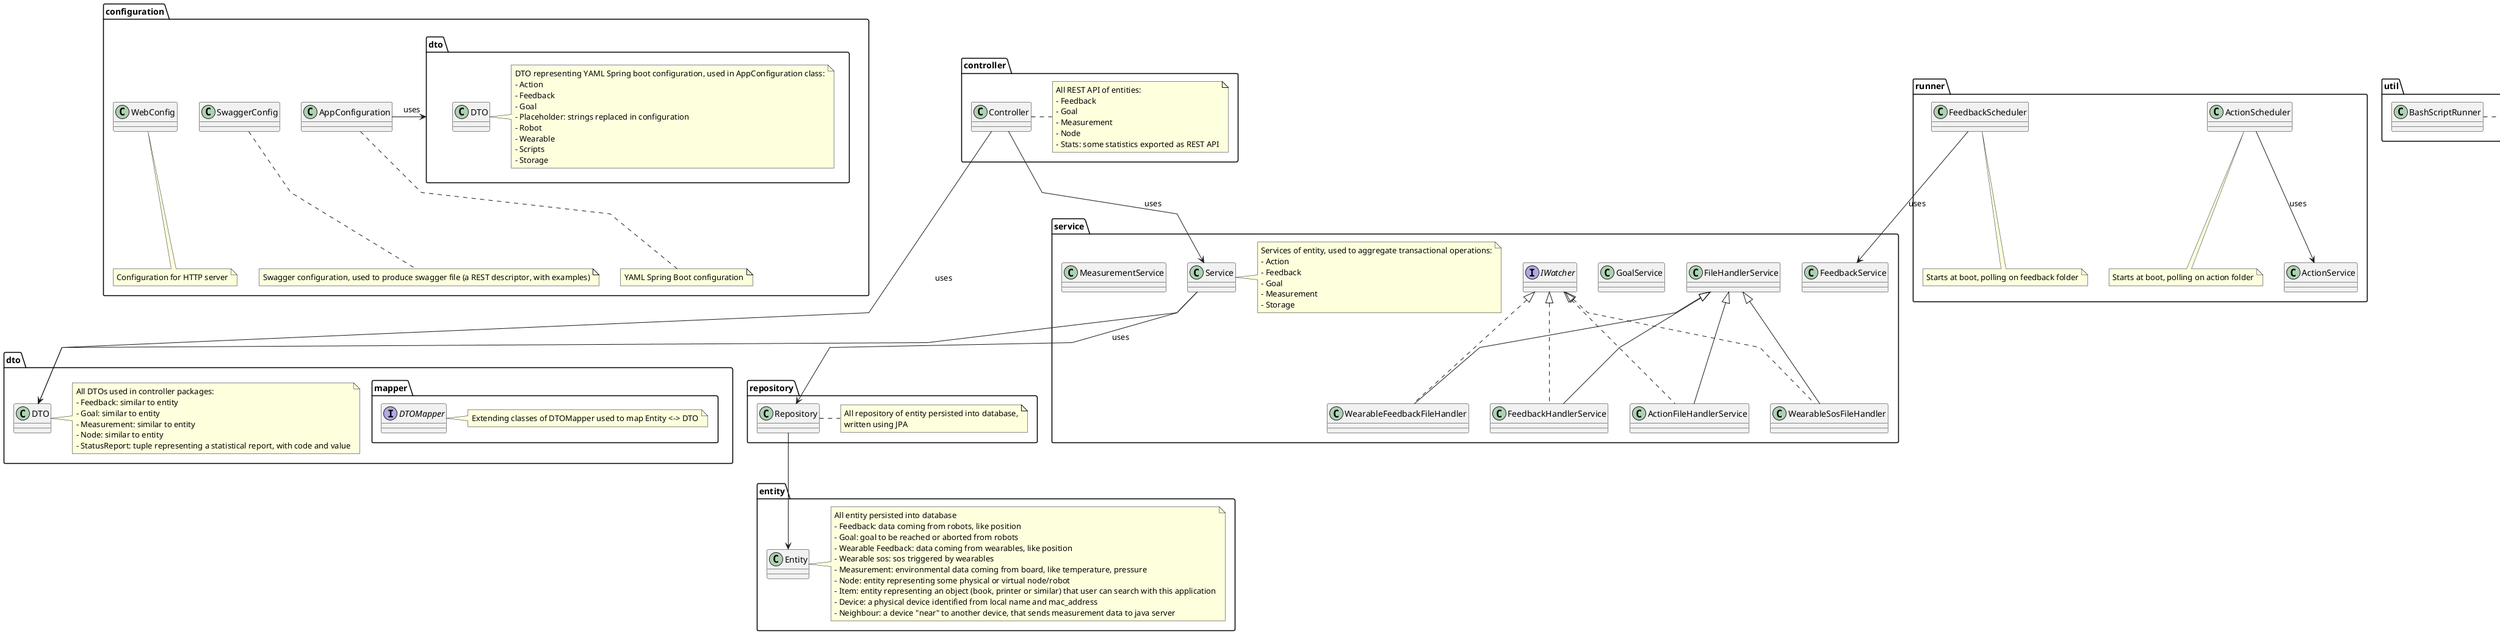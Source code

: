 @startuml
skinparam Linetype polyline
package configuration <<Folder>> {
    package dto <<Folder>> {
        class DTO
        note right
            DTO representing YAML Spring boot configuration, used in AppConfiguration class:
            - Action
            - Feedback
            - Goal
            - Placeholder: strings replaced in configuration
            - Robot
            - Wearable
            - Scripts
            - Storage
        end note
    }
    class AppConfiguration
    note bottom
        YAML Spring Boot configuration
    end note
    class SwaggerConfig
    note bottom
        Swagger configuration, used to produce swagger file (a REST descriptor, with examples)
    end note
    class WebConfig
    note bottom
        Configuration for HTTP server
    end note
    AppConfiguration -> dto: uses
}

package entity <<Folder>> {
    class Entity
    note right
        All entity persisted into database
        - Feedback: data coming from robots, like position
        - Goal: goal to be reached or aborted from robots
        - Wearable Feedback: data coming from wearables, like position
        - Wearable sos: sos triggered by wearables
        - Measurement: environmental data coming from board, like temperature, pressure
        - Node: entity representing some physical or virtual node/robot
        - Item: entity representing an object (book, printer or similar) that user can search with this application
        - Device: a physical device identified from local name and mac_address
        - Neighbour: a device "near" to another device, that sends measurement data to java server
    end note
}

package dto <<Folder>> {
    class DTO
    note right
        All DTOs used in controller packages:
        - Feedback: similar to entity
        - Goal: similar to entity
        - Measurement: similar to entity
        - Node: similar to entity
        - StatusReport: tuple representing a statistical report, with code and value
    end note
    package mapper <<Folder>> {
        interface DTOMapper
        note right
            Extending classes of DTOMapper used to map Entity <-> DTO
        end note
    }
}


package repository <<Folder>> {
    class Repository
    note right
        All repository of entity persisted into database,
        written using JPA
    end note
    Repository --> Entity
}

package util <<Folder>> {
    interface IWatcher
    note right
        Interface used to poll the storage folder
    end note
    class BashScriptRunner
    note right
        Utility to exec bash scripts from java
    end note
}

package service <<Folder>> {
    class Service
    note right
        Services of entity, used to aggregate transactional operations:
        - Action
        - Feedback
        - Goal
        - Measurement
        - Storage
    end note
    class GoalService
    class FeedbackService
    class FileHandlerService
    class ActionFileHandlerService extends FileHandlerService implements IWatcher
    class FeedbackHandlerService extends FileHandlerService implements IWatcher
    class WearableFeedbackFileHandler extends FileHandlerService implements IWatcher
    class WearableSosFileHandler extends FileHandlerService implements IWatcher
    class MeasurementService
    Service --> Repository: uses
    Service --> dto.DTO
}

package controller <<Folder>> {
    class Controller
    note right
        All REST API of entities:
        - Feedback
        - Goal
        - Measurement
        - Node
        - Stats: some statistics exported as REST API
    end note
    Controller --> Service: uses
    Controller --> dto.DTO: uses
}

package runner <<Folder>> {
    class ActionScheduler
    note bottom
        Starts at boot, polling on action folder
    end note
    class FeedbackScheduler
    note bottom
        Starts at boot, polling on feedback folder
    end note
    FeedbackScheduler --> FeedbackService: uses
    ActionScheduler --> ActionService: uses
}

package fs <<Folder>> {
    package dto <<Folder>> {
    }
    package util <<Folder>> {
    }
    interface Reader
    note bottom
        Extending classes used to marshal list of object from file
    end note
    interface Writer
    note bottom
        Extending classes used to marshal list of objects to file
    end note
    Reader --> dto
    Reader --> util
    Writer --> dto
    Writer --> util
}
@enduml